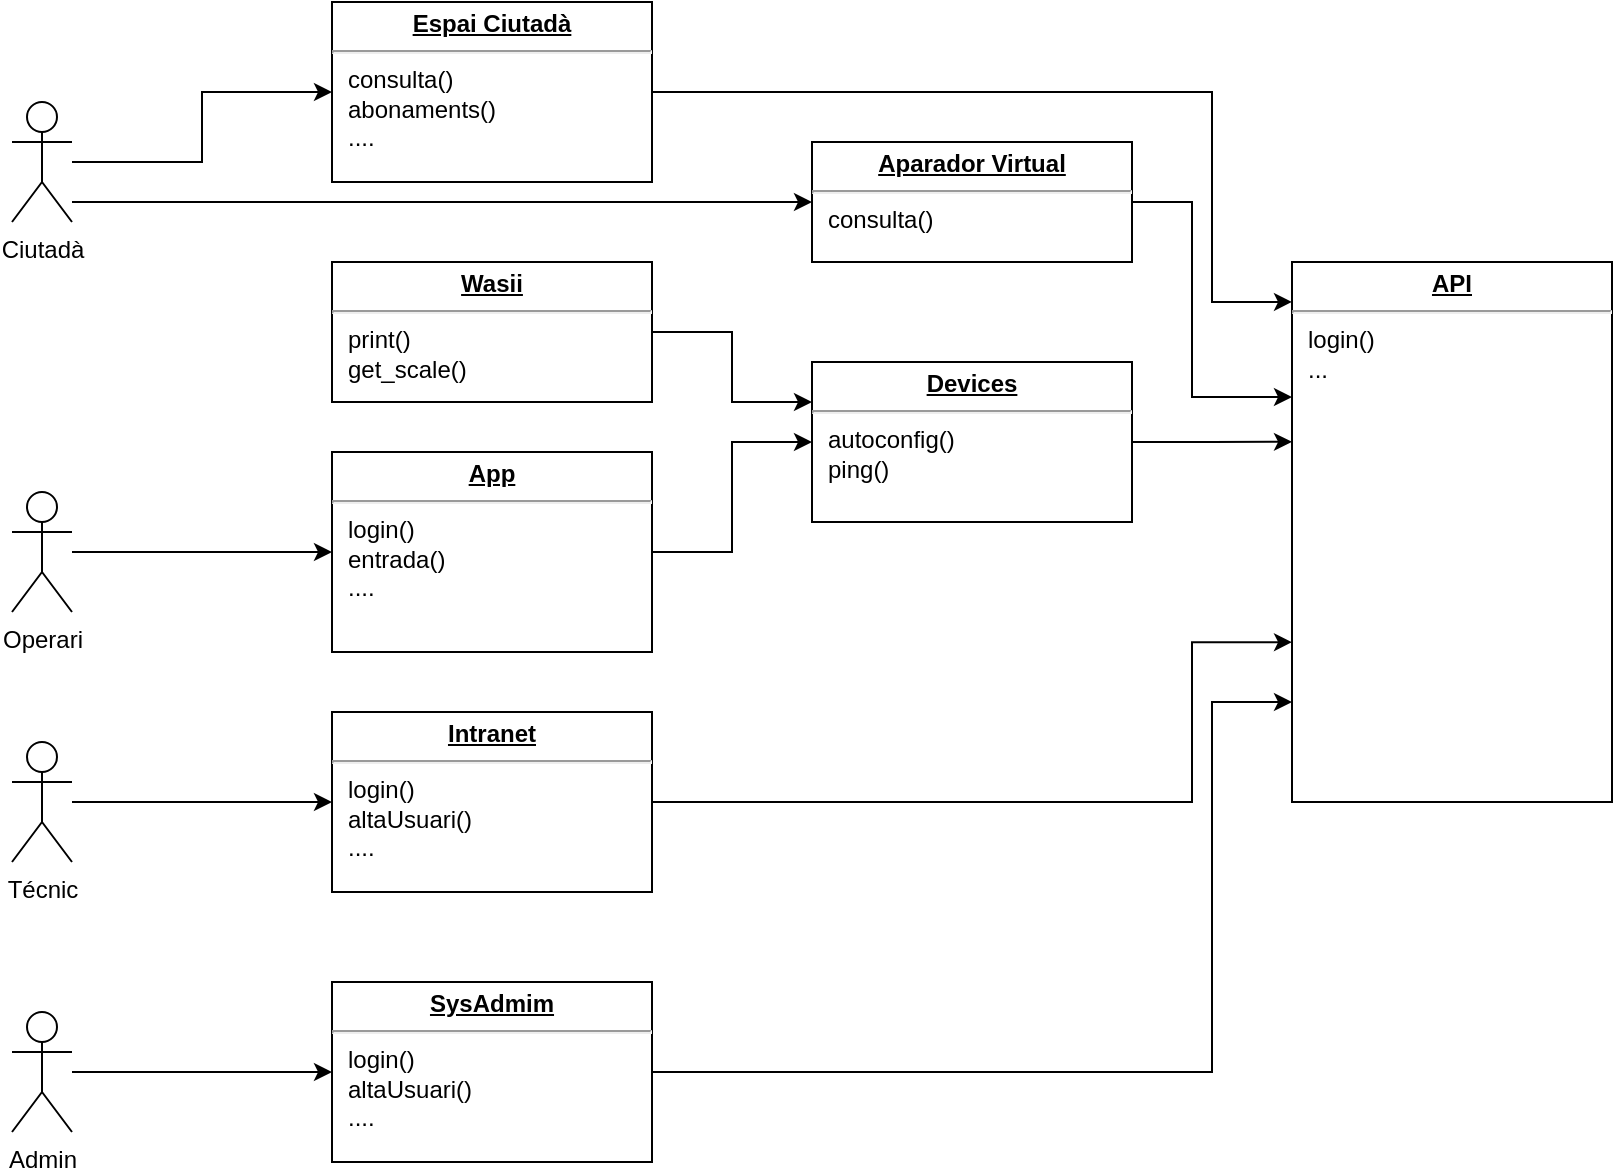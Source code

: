 <mxfile version="13.6.6" type="github">
  <diagram id="9Rsc9_UJ6P23GNXQG3Jb" name="Page-1">
    <mxGraphModel dx="1160" dy="858" grid="1" gridSize="10" guides="1" tooltips="1" connect="1" arrows="1" fold="1" page="1" pageScale="1" pageWidth="1169" pageHeight="827" math="0" shadow="0">
      <root>
        <mxCell id="0" />
        <mxCell id="1" parent="0" />
        <mxCell id="qIHOA3ObpepgUHv2rp64-13" style="edgeStyle=orthogonalEdgeStyle;rounded=0;orthogonalLoop=1;jettySize=auto;html=1;entryX=0;entryY=0.5;entryDx=0;entryDy=0;" edge="1" parent="1" source="qIHOA3ObpepgUHv2rp64-2" target="qIHOA3ObpepgUHv2rp64-10">
          <mxGeometry relative="1" as="geometry" />
        </mxCell>
        <mxCell id="qIHOA3ObpepgUHv2rp64-26" style="edgeStyle=orthogonalEdgeStyle;rounded=0;orthogonalLoop=1;jettySize=auto;html=1;entryX=0;entryY=0.5;entryDx=0;entryDy=0;" edge="1" parent="1" source="qIHOA3ObpepgUHv2rp64-2" target="qIHOA3ObpepgUHv2rp64-11">
          <mxGeometry relative="1" as="geometry">
            <Array as="points">
              <mxPoint x="480" y="130" />
            </Array>
          </mxGeometry>
        </mxCell>
        <mxCell id="qIHOA3ObpepgUHv2rp64-2" value="Ciutadà" style="shape=umlActor;verticalLabelPosition=bottom;verticalAlign=top;html=1;" vertex="1" parent="1">
          <mxGeometry x="80" y="80" width="30" height="60" as="geometry" />
        </mxCell>
        <mxCell id="qIHOA3ObpepgUHv2rp64-19" style="edgeStyle=orthogonalEdgeStyle;rounded=0;orthogonalLoop=1;jettySize=auto;html=1;entryX=0;entryY=0.5;entryDx=0;entryDy=0;" edge="1" parent="1" source="qIHOA3ObpepgUHv2rp64-3" target="qIHOA3ObpepgUHv2rp64-15">
          <mxGeometry relative="1" as="geometry" />
        </mxCell>
        <mxCell id="qIHOA3ObpepgUHv2rp64-3" value="Operari" style="shape=umlActor;verticalLabelPosition=bottom;verticalAlign=top;html=1;" vertex="1" parent="1">
          <mxGeometry x="80" y="275" width="30" height="60" as="geometry" />
        </mxCell>
        <mxCell id="qIHOA3ObpepgUHv2rp64-22" style="edgeStyle=orthogonalEdgeStyle;rounded=0;orthogonalLoop=1;jettySize=auto;html=1;entryX=0;entryY=0.5;entryDx=0;entryDy=0;" edge="1" parent="1" source="qIHOA3ObpepgUHv2rp64-6" target="qIHOA3ObpepgUHv2rp64-16">
          <mxGeometry relative="1" as="geometry" />
        </mxCell>
        <mxCell id="qIHOA3ObpepgUHv2rp64-6" value="Admin" style="shape=umlActor;verticalLabelPosition=bottom;verticalAlign=top;html=1;" vertex="1" parent="1">
          <mxGeometry x="80" y="535" width="30" height="60" as="geometry" />
        </mxCell>
        <mxCell id="qIHOA3ObpepgUHv2rp64-21" style="edgeStyle=orthogonalEdgeStyle;rounded=0;orthogonalLoop=1;jettySize=auto;html=1;entryX=0;entryY=0.5;entryDx=0;entryDy=0;" edge="1" parent="1" source="qIHOA3ObpepgUHv2rp64-5" target="qIHOA3ObpepgUHv2rp64-14">
          <mxGeometry relative="1" as="geometry" />
        </mxCell>
        <mxCell id="qIHOA3ObpepgUHv2rp64-5" value="Técnic" style="shape=umlActor;verticalLabelPosition=bottom;verticalAlign=top;html=1;" vertex="1" parent="1">
          <mxGeometry x="80" y="400" width="30" height="60" as="geometry" />
        </mxCell>
        <mxCell id="qIHOA3ObpepgUHv2rp64-32" style="edgeStyle=orthogonalEdgeStyle;rounded=0;orthogonalLoop=1;jettySize=auto;html=1;entryX=0;entryY=0.074;entryDx=0;entryDy=0;entryPerimeter=0;" edge="1" parent="1" source="qIHOA3ObpepgUHv2rp64-10" target="qIHOA3ObpepgUHv2rp64-27">
          <mxGeometry relative="1" as="geometry">
            <Array as="points">
              <mxPoint x="680" y="75" />
              <mxPoint x="680" y="180" />
            </Array>
          </mxGeometry>
        </mxCell>
        <mxCell id="qIHOA3ObpepgUHv2rp64-10" value="&lt;p style=&quot;margin: 0px ; margin-top: 4px ; text-align: center ; text-decoration: underline&quot;&gt;&lt;b&gt;Espai Ciutadà&lt;/b&gt;&lt;/p&gt;&lt;hr&gt;&lt;p style=&quot;margin: 0px ; margin-left: 8px&quot;&gt;consulta()&lt;br&gt;abonaments()&lt;br&gt;....&lt;/p&gt;" style="verticalAlign=top;align=left;overflow=fill;fontSize=12;fontFamily=Helvetica;html=1;" vertex="1" parent="1">
          <mxGeometry x="240" y="30" width="160" height="90" as="geometry" />
        </mxCell>
        <mxCell id="qIHOA3ObpepgUHv2rp64-33" style="edgeStyle=orthogonalEdgeStyle;rounded=0;orthogonalLoop=1;jettySize=auto;html=1;entryX=0;entryY=0.25;entryDx=0;entryDy=0;" edge="1" parent="1" source="qIHOA3ObpepgUHv2rp64-11" target="qIHOA3ObpepgUHv2rp64-27">
          <mxGeometry relative="1" as="geometry">
            <Array as="points">
              <mxPoint x="670" y="130" />
              <mxPoint x="670" y="228" />
            </Array>
          </mxGeometry>
        </mxCell>
        <mxCell id="qIHOA3ObpepgUHv2rp64-11" value="&lt;p style=&quot;margin: 0px ; margin-top: 4px ; text-align: center ; text-decoration: underline&quot;&gt;&lt;b&gt;Aparador Virtual&lt;/b&gt;&lt;/p&gt;&lt;hr&gt;&lt;p style=&quot;margin: 0px ; margin-left: 8px&quot;&gt;consulta()&lt;br&gt;&lt;br&gt;&lt;/p&gt;" style="verticalAlign=top;align=left;overflow=fill;fontSize=12;fontFamily=Helvetica;html=1;labelBorderColor=none;" vertex="1" parent="1">
          <mxGeometry x="480" y="100" width="160" height="60" as="geometry" />
        </mxCell>
        <mxCell id="qIHOA3ObpepgUHv2rp64-35" style="edgeStyle=orthogonalEdgeStyle;rounded=0;orthogonalLoop=1;jettySize=auto;html=1;entryX=0;entryY=0.704;entryDx=0;entryDy=0;entryPerimeter=0;" edge="1" parent="1" source="qIHOA3ObpepgUHv2rp64-14" target="qIHOA3ObpepgUHv2rp64-27">
          <mxGeometry relative="1" as="geometry">
            <Array as="points">
              <mxPoint x="670" y="430" />
              <mxPoint x="670" y="350" />
            </Array>
          </mxGeometry>
        </mxCell>
        <mxCell id="qIHOA3ObpepgUHv2rp64-14" value="&lt;p style=&quot;margin: 0px ; margin-top: 4px ; text-align: center ; text-decoration: underline&quot;&gt;&lt;b&gt;Intranet&lt;/b&gt;&lt;/p&gt;&lt;hr&gt;&lt;p style=&quot;margin: 0px ; margin-left: 8px&quot;&gt;login()&lt;br&gt;altaUsuari()&lt;br&gt;....&lt;/p&gt;" style="verticalAlign=top;align=left;overflow=fill;fontSize=12;fontFamily=Helvetica;html=1;" vertex="1" parent="1">
          <mxGeometry x="240" y="385" width="160" height="90" as="geometry" />
        </mxCell>
        <mxCell id="qIHOA3ObpepgUHv2rp64-23" style="edgeStyle=orthogonalEdgeStyle;rounded=0;orthogonalLoop=1;jettySize=auto;html=1;entryX=0;entryY=0.5;entryDx=0;entryDy=0;" edge="1" parent="1" source="qIHOA3ObpepgUHv2rp64-15" target="qIHOA3ObpepgUHv2rp64-17">
          <mxGeometry relative="1" as="geometry">
            <Array as="points">
              <mxPoint x="440" y="305" />
              <mxPoint x="440" y="250" />
              <mxPoint x="480" y="250" />
            </Array>
          </mxGeometry>
        </mxCell>
        <mxCell id="qIHOA3ObpepgUHv2rp64-15" value="&lt;p style=&quot;margin: 0px ; margin-top: 4px ; text-align: center ; text-decoration: underline&quot;&gt;&lt;b&gt;App&lt;/b&gt;&lt;/p&gt;&lt;hr&gt;&lt;p style=&quot;margin: 0px ; margin-left: 8px&quot;&gt;login()&lt;br&gt;entrada()&lt;br&gt;....&lt;/p&gt;" style="verticalAlign=top;align=left;overflow=fill;fontSize=12;fontFamily=Helvetica;html=1;" vertex="1" parent="1">
          <mxGeometry x="240" y="255" width="160" height="100" as="geometry" />
        </mxCell>
        <mxCell id="qIHOA3ObpepgUHv2rp64-36" style="edgeStyle=orthogonalEdgeStyle;rounded=0;orthogonalLoop=1;jettySize=auto;html=1;entryX=0;entryY=0.815;entryDx=0;entryDy=0;entryPerimeter=0;" edge="1" parent="1" source="qIHOA3ObpepgUHv2rp64-16" target="qIHOA3ObpepgUHv2rp64-27">
          <mxGeometry relative="1" as="geometry">
            <Array as="points">
              <mxPoint x="680" y="565" />
              <mxPoint x="680" y="380" />
            </Array>
          </mxGeometry>
        </mxCell>
        <mxCell id="qIHOA3ObpepgUHv2rp64-16" value="&lt;p style=&quot;margin: 0px ; margin-top: 4px ; text-align: center ; text-decoration: underline&quot;&gt;&lt;b&gt;SysAdmim&lt;/b&gt;&lt;/p&gt;&lt;hr&gt;&lt;p style=&quot;margin: 0px ; margin-left: 8px&quot;&gt;login()&lt;br&gt;altaUsuari()&lt;br&gt;....&lt;/p&gt;" style="verticalAlign=top;align=left;overflow=fill;fontSize=12;fontFamily=Helvetica;html=1;" vertex="1" parent="1">
          <mxGeometry x="240" y="520" width="160" height="90" as="geometry" />
        </mxCell>
        <mxCell id="qIHOA3ObpepgUHv2rp64-34" style="edgeStyle=orthogonalEdgeStyle;rounded=0;orthogonalLoop=1;jettySize=auto;html=1;entryX=0;entryY=0.333;entryDx=0;entryDy=0;entryPerimeter=0;" edge="1" parent="1" source="qIHOA3ObpepgUHv2rp64-17" target="qIHOA3ObpepgUHv2rp64-27">
          <mxGeometry relative="1" as="geometry" />
        </mxCell>
        <mxCell id="qIHOA3ObpepgUHv2rp64-17" value="&lt;p style=&quot;margin: 0px ; margin-top: 4px ; text-align: center ; text-decoration: underline&quot;&gt;&lt;b&gt;Devices&lt;/b&gt;&lt;/p&gt;&lt;hr&gt;&lt;p style=&quot;margin: 0px ; margin-left: 8px&quot;&gt;autoconfig()&lt;br&gt;ping()&lt;br&gt;&lt;/p&gt;" style="verticalAlign=top;align=left;overflow=fill;fontSize=12;fontFamily=Helvetica;html=1;" vertex="1" parent="1">
          <mxGeometry x="480" y="210" width="160" height="80" as="geometry" />
        </mxCell>
        <mxCell id="qIHOA3ObpepgUHv2rp64-31" style="edgeStyle=orthogonalEdgeStyle;rounded=0;orthogonalLoop=1;jettySize=auto;html=1;entryX=0;entryY=0.25;entryDx=0;entryDy=0;" edge="1" parent="1" source="qIHOA3ObpepgUHv2rp64-24" target="qIHOA3ObpepgUHv2rp64-17">
          <mxGeometry relative="1" as="geometry" />
        </mxCell>
        <mxCell id="qIHOA3ObpepgUHv2rp64-24" value="&lt;p style=&quot;margin: 0px ; margin-top: 4px ; text-align: center ; text-decoration: underline&quot;&gt;&lt;b&gt;Wasii&lt;/b&gt;&lt;/p&gt;&lt;hr&gt;&lt;p style=&quot;margin: 0px ; margin-left: 8px&quot;&gt;print()&lt;br&gt;get_scale()&lt;br&gt;&lt;/p&gt;" style="verticalAlign=top;align=left;overflow=fill;fontSize=12;fontFamily=Helvetica;html=1;" vertex="1" parent="1">
          <mxGeometry x="240" y="160" width="160" height="70" as="geometry" />
        </mxCell>
        <mxCell id="qIHOA3ObpepgUHv2rp64-27" value="&lt;p style=&quot;margin: 0px ; margin-top: 4px ; text-align: center ; text-decoration: underline&quot;&gt;&lt;b&gt;API&lt;/b&gt;&lt;/p&gt;&lt;hr&gt;&lt;p style=&quot;margin: 0px ; margin-left: 8px&quot;&gt;login()&lt;/p&gt;&lt;p style=&quot;margin: 0px ; margin-left: 8px&quot;&gt;...&lt;/p&gt;" style="verticalAlign=top;align=left;overflow=fill;fontSize=12;fontFamily=Helvetica;html=1;" vertex="1" parent="1">
          <mxGeometry x="720" y="160" width="160" height="270" as="geometry" />
        </mxCell>
      </root>
    </mxGraphModel>
  </diagram>
</mxfile>
